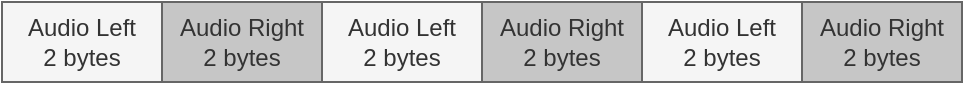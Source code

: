 <mxfile version="27.0.9">
  <diagram name="Seite-1" id="DpgOUwNI7-XRcf66CcfA">
    <mxGraphModel dx="826" dy="448" grid="1" gridSize="10" guides="1" tooltips="1" connect="1" arrows="1" fold="1" page="1" pageScale="1" pageWidth="827" pageHeight="1169" math="0" shadow="0">
      <root>
        <mxCell id="0" />
        <mxCell id="1" parent="0" />
        <mxCell id="Tn3Td7QB5pk2EmzLj1tn-18" value="&lt;div&gt;Audio Left&lt;/div&gt;&lt;div&gt;2 bytes&lt;/div&gt;" style="rounded=0;whiteSpace=wrap;html=1;fillColor=#f5f5f5;fontColor=#333333;strokeColor=#666666;" vertex="1" parent="1">
          <mxGeometry x="280" y="520" width="80" height="40" as="geometry" />
        </mxCell>
        <mxCell id="Tn3Td7QB5pk2EmzLj1tn-21" value="&lt;div&gt;Audio Right&lt;/div&gt;&lt;div&gt;2 bytes&lt;/div&gt;" style="rounded=0;whiteSpace=wrap;html=1;fillColor=#C6C6C6;fontColor=#333333;strokeColor=#666666;" vertex="1" parent="1">
          <mxGeometry x="360" y="520" width="80" height="40" as="geometry" />
        </mxCell>
        <mxCell id="Tn3Td7QB5pk2EmzLj1tn-22" value="&lt;div&gt;Audio Left&lt;/div&gt;&lt;div&gt;2 bytes&lt;/div&gt;" style="rounded=0;whiteSpace=wrap;html=1;fillColor=#f5f5f5;fontColor=#333333;strokeColor=#666666;" vertex="1" parent="1">
          <mxGeometry x="440" y="520" width="80" height="40" as="geometry" />
        </mxCell>
        <mxCell id="Tn3Td7QB5pk2EmzLj1tn-23" value="&lt;div&gt;Audio Right&lt;/div&gt;&lt;div&gt;2 bytes&lt;/div&gt;" style="rounded=0;whiteSpace=wrap;html=1;fillColor=#C6C6C6;fontColor=#333333;strokeColor=#666666;" vertex="1" parent="1">
          <mxGeometry x="520" y="520" width="80" height="40" as="geometry" />
        </mxCell>
        <mxCell id="Tn3Td7QB5pk2EmzLj1tn-24" value="&lt;div&gt;Audio Left&lt;/div&gt;&lt;div&gt;2 bytes&lt;/div&gt;" style="rounded=0;whiteSpace=wrap;html=1;fillColor=#f5f5f5;fontColor=#333333;strokeColor=#666666;" vertex="1" parent="1">
          <mxGeometry x="600" y="520" width="80" height="40" as="geometry" />
        </mxCell>
        <mxCell id="Tn3Td7QB5pk2EmzLj1tn-25" value="&lt;div&gt;Audio Right&lt;/div&gt;&lt;div&gt;2 bytes&lt;/div&gt;" style="rounded=0;whiteSpace=wrap;html=1;fillColor=#C6C6C6;fontColor=#333333;strokeColor=#666666;" vertex="1" parent="1">
          <mxGeometry x="680" y="520" width="80" height="40" as="geometry" />
        </mxCell>
      </root>
    </mxGraphModel>
  </diagram>
</mxfile>
